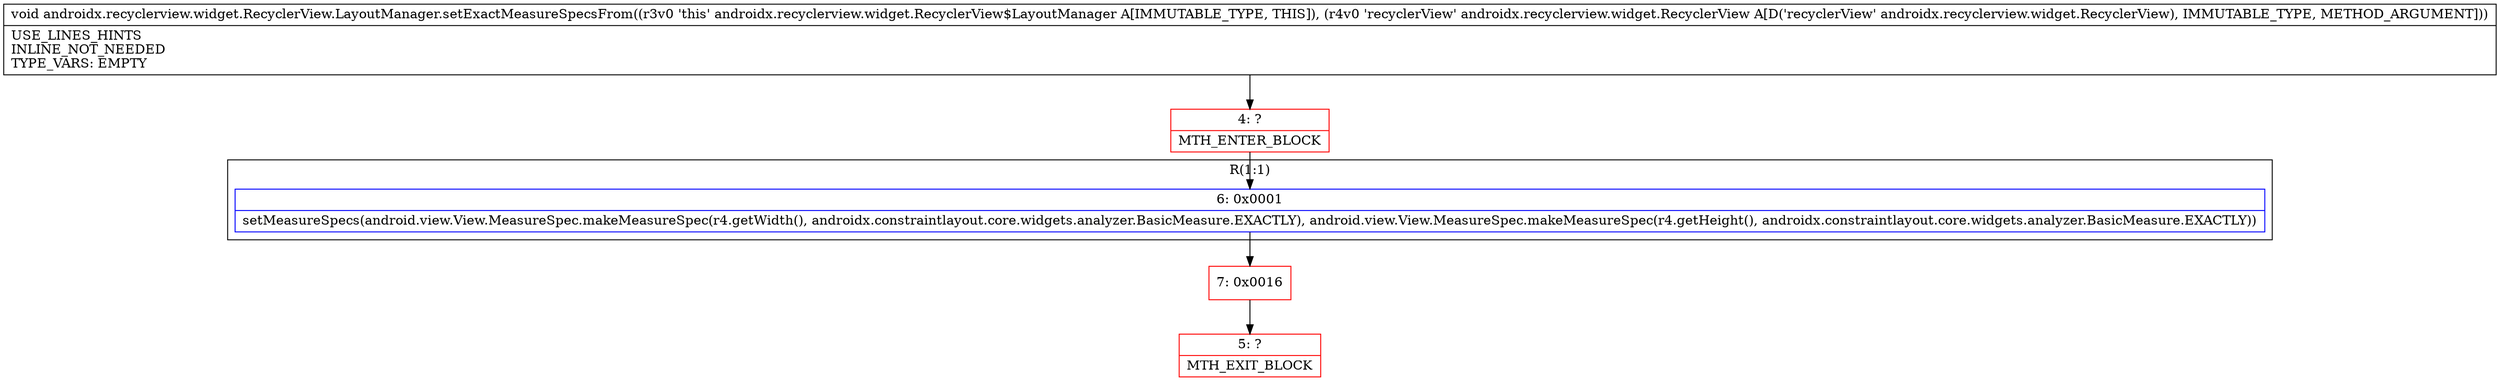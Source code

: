 digraph "CFG forandroidx.recyclerview.widget.RecyclerView.LayoutManager.setExactMeasureSpecsFrom(Landroidx\/recyclerview\/widget\/RecyclerView;)V" {
subgraph cluster_Region_63432312 {
label = "R(1:1)";
node [shape=record,color=blue];
Node_6 [shape=record,label="{6\:\ 0x0001|setMeasureSpecs(android.view.View.MeasureSpec.makeMeasureSpec(r4.getWidth(), androidx.constraintlayout.core.widgets.analyzer.BasicMeasure.EXACTLY), android.view.View.MeasureSpec.makeMeasureSpec(r4.getHeight(), androidx.constraintlayout.core.widgets.analyzer.BasicMeasure.EXACTLY))\l}"];
}
Node_4 [shape=record,color=red,label="{4\:\ ?|MTH_ENTER_BLOCK\l}"];
Node_7 [shape=record,color=red,label="{7\:\ 0x0016}"];
Node_5 [shape=record,color=red,label="{5\:\ ?|MTH_EXIT_BLOCK\l}"];
MethodNode[shape=record,label="{void androidx.recyclerview.widget.RecyclerView.LayoutManager.setExactMeasureSpecsFrom((r3v0 'this' androidx.recyclerview.widget.RecyclerView$LayoutManager A[IMMUTABLE_TYPE, THIS]), (r4v0 'recyclerView' androidx.recyclerview.widget.RecyclerView A[D('recyclerView' androidx.recyclerview.widget.RecyclerView), IMMUTABLE_TYPE, METHOD_ARGUMENT]))  | USE_LINES_HINTS\lINLINE_NOT_NEEDED\lTYPE_VARS: EMPTY\l}"];
MethodNode -> Node_4;Node_6 -> Node_7;
Node_4 -> Node_6;
Node_7 -> Node_5;
}

